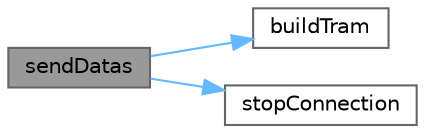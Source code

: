 digraph "sendDatas"
{
 // LATEX_PDF_SIZE
  bgcolor="transparent";
  edge [fontname=Helvetica,fontsize=10,labelfontname=Helvetica,labelfontsize=10];
  node [fontname=Helvetica,fontsize=10,shape=box,height=0.2,width=0.4];
  rankdir="LR";
  Node1 [label="sendDatas",height=0.2,width=0.4,color="gray40", fillcolor="grey60", style="filled", fontcolor="black",tooltip="Récupère les données du joueur et les envois au serveur via le socket."];
  Node1 -> Node2 [color="steelblue1",style="solid"];
  Node2 [label="buildTram",height=0.2,width=0.4,color="grey40", fillcolor="white", style="filled",URL="$client_8c.html#a5e0f51fafacc388da3b4ebbf686b0eda",tooltip=" "];
  Node1 -> Node3 [color="steelblue1",style="solid"];
  Node3 [label="stopConnection",height=0.2,width=0.4,color="grey40", fillcolor="white", style="filled",URL="$client_8c.html#a34c23ce43e0af97b03b90b87f4d1e053",tooltip=" "];
}
